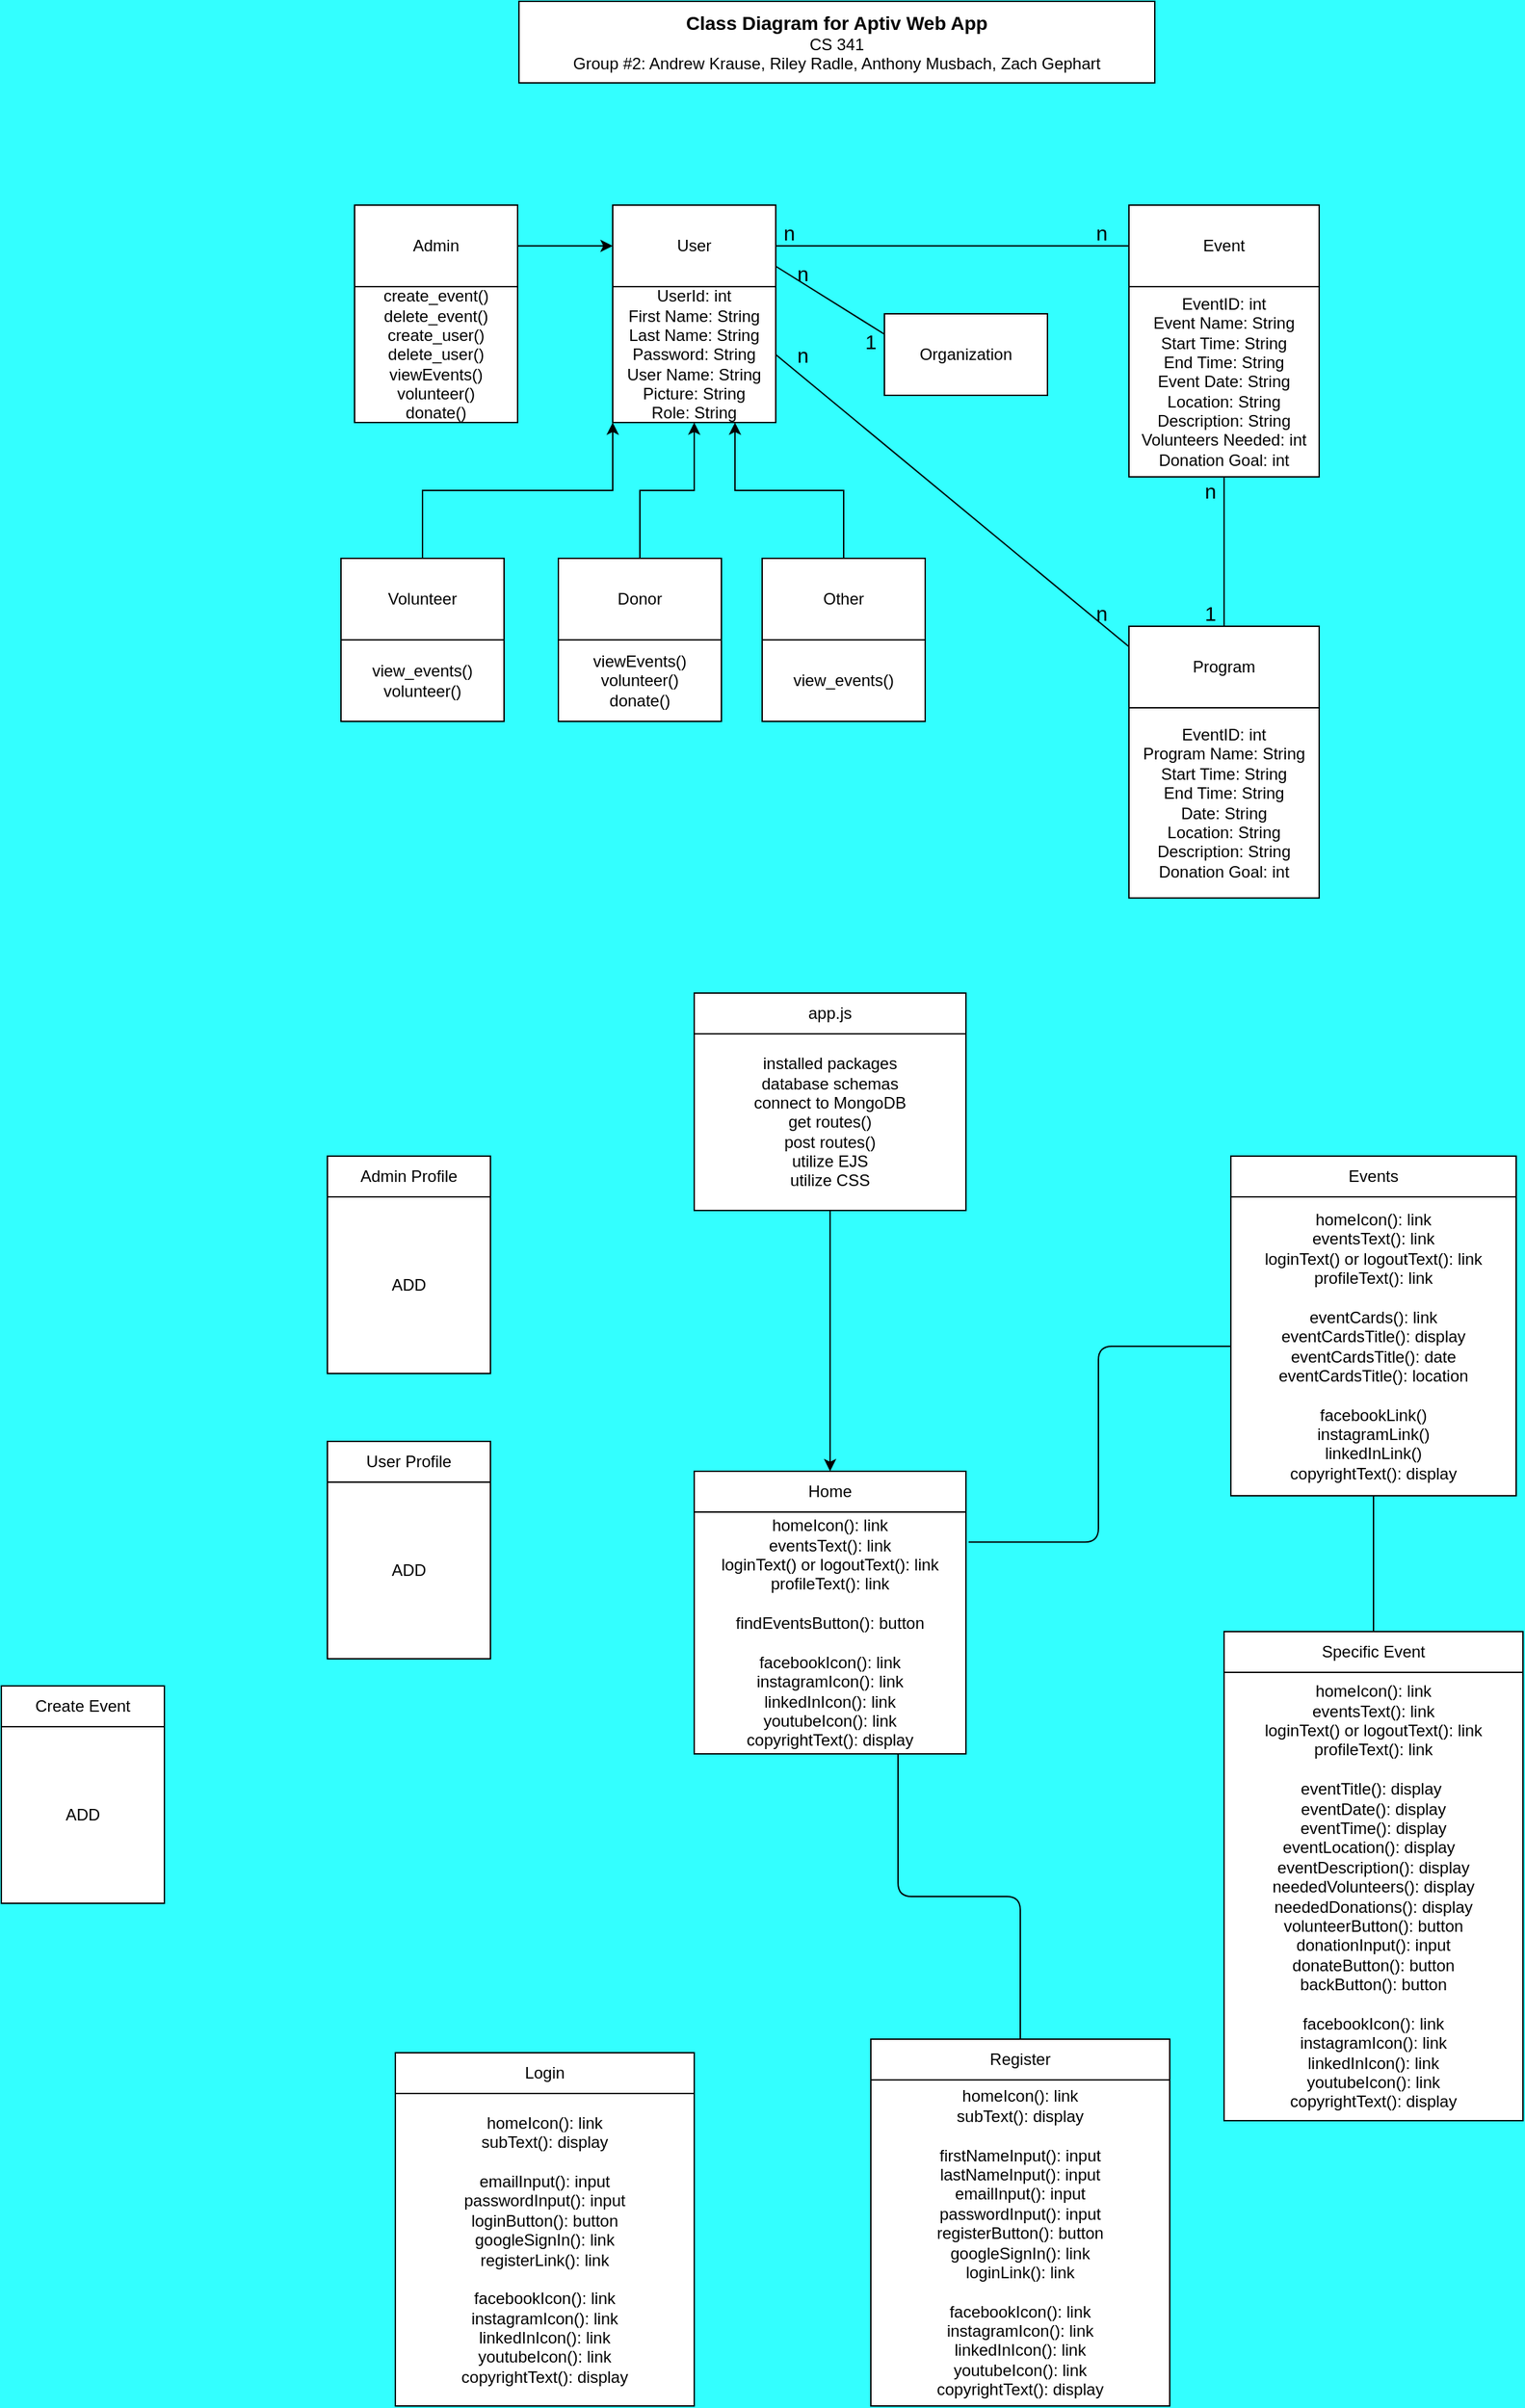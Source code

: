 <mxfile version="15.6.2" type="github">
  <diagram id="sUT08qioEKnFUg04Lj_r" name="Page-1">
    <mxGraphModel dx="2242" dy="1028" grid="1" gridSize="10" guides="1" tooltips="1" connect="1" arrows="1" fold="1" page="1" pageScale="1" pageWidth="850" pageHeight="1100" background="#33FFFF" math="0" shadow="0">
      <root>
        <mxCell id="0" />
        <mxCell id="1" parent="0" />
        <mxCell id="2" value="User" style="rounded=0;whiteSpace=wrap;html=1;" parent="1" vertex="1">
          <mxGeometry x="260" y="180" width="120" height="60" as="geometry" />
        </mxCell>
        <mxCell id="3" value="UserId: int&lt;br&gt;First Name: String&lt;br&gt;Last Name: String&lt;br&gt;Password: String&lt;br&gt;User Name: String&lt;br&gt;Picture: String&lt;br&gt;Role: String" style="rounded=0;whiteSpace=wrap;html=1;" parent="1" vertex="1">
          <mxGeometry x="260" y="240" width="120" height="100" as="geometry" />
        </mxCell>
        <mxCell id="10" style="edgeStyle=orthogonalEdgeStyle;rounded=0;orthogonalLoop=1;jettySize=auto;html=1;exitX=0.5;exitY=0;exitDx=0;exitDy=0;entryX=0;entryY=1;entryDx=0;entryDy=0;" parent="1" source="4" target="3" edge="1">
          <mxGeometry relative="1" as="geometry" />
        </mxCell>
        <mxCell id="4" value="Volunteer" style="rounded=0;whiteSpace=wrap;html=1;" parent="1" vertex="1">
          <mxGeometry x="60" y="440" width="120" height="60" as="geometry" />
        </mxCell>
        <mxCell id="11" style="edgeStyle=orthogonalEdgeStyle;rounded=0;orthogonalLoop=1;jettySize=auto;html=1;exitX=0.5;exitY=0;exitDx=0;exitDy=0;entryX=0.5;entryY=1;entryDx=0;entryDy=0;" parent="1" source="5" target="3" edge="1">
          <mxGeometry relative="1" as="geometry">
            <mxPoint x="190" y="360" as="targetPoint" />
          </mxGeometry>
        </mxCell>
        <mxCell id="5" value="Donor" style="rounded=0;whiteSpace=wrap;html=1;" parent="1" vertex="1">
          <mxGeometry x="220" y="440" width="120" height="60" as="geometry" />
        </mxCell>
        <mxCell id="12" style="edgeStyle=orthogonalEdgeStyle;rounded=0;orthogonalLoop=1;jettySize=auto;html=1;exitX=0.5;exitY=0;exitDx=0;exitDy=0;entryX=0.75;entryY=1;entryDx=0;entryDy=0;" parent="1" source="6" target="3" edge="1">
          <mxGeometry relative="1" as="geometry" />
        </mxCell>
        <mxCell id="6" value="Other" style="rounded=0;whiteSpace=wrap;html=1;" parent="1" vertex="1">
          <mxGeometry x="370" y="440" width="120" height="60" as="geometry" />
        </mxCell>
        <mxCell id="7" value="view_events()" style="rounded=0;whiteSpace=wrap;html=1;" parent="1" vertex="1">
          <mxGeometry x="370" y="500" width="120" height="60" as="geometry" />
        </mxCell>
        <mxCell id="8" value="viewEvents()&lt;br&gt;volunteer()&lt;br&gt;donate()" style="rounded=0;whiteSpace=wrap;html=1;" parent="1" vertex="1">
          <mxGeometry x="220" y="500" width="120" height="60" as="geometry" />
        </mxCell>
        <mxCell id="9" value="view_events()&lt;br&gt;volunteer()" style="rounded=0;whiteSpace=wrap;html=1;" parent="1" vertex="1">
          <mxGeometry x="60" y="500" width="120" height="60" as="geometry" />
        </mxCell>
        <mxCell id="15" style="edgeStyle=orthogonalEdgeStyle;rounded=0;orthogonalLoop=1;jettySize=auto;html=1;exitX=1;exitY=0.5;exitDx=0;exitDy=0;entryX=0;entryY=0.5;entryDx=0;entryDy=0;" parent="1" source="13" target="2" edge="1">
          <mxGeometry relative="1" as="geometry" />
        </mxCell>
        <mxCell id="13" value="Admin" style="rounded=0;whiteSpace=wrap;html=1;" parent="1" vertex="1">
          <mxGeometry x="70" y="180" width="120" height="60" as="geometry" />
        </mxCell>
        <mxCell id="14" value="create_event()&lt;br&gt;delete_event()&lt;br&gt;create_user()&lt;br&gt;delete_user()&lt;br&gt;viewEvents()&lt;br&gt;volunteer()&lt;br&gt;donate()" style="rounded=0;whiteSpace=wrap;html=1;" parent="1" vertex="1">
          <mxGeometry x="70" y="240" width="120" height="100" as="geometry" />
        </mxCell>
        <mxCell id="16" value="Event" style="rounded=0;whiteSpace=wrap;html=1;" parent="1" vertex="1">
          <mxGeometry x="640" y="180" width="140" height="60" as="geometry" />
        </mxCell>
        <mxCell id="17" value="Program" style="rounded=0;whiteSpace=wrap;html=1;" parent="1" vertex="1">
          <mxGeometry x="640" y="490" width="140" height="60" as="geometry" />
        </mxCell>
        <mxCell id="18" value="Organization" style="rounded=0;whiteSpace=wrap;html=1;" parent="1" vertex="1">
          <mxGeometry x="460" y="260" width="120" height="60" as="geometry" />
        </mxCell>
        <mxCell id="19" value="EventID: int&lt;br&gt;Event Name: String&lt;br&gt;Start Time: String&lt;br&gt;End Time: String&lt;br&gt;Event Date: String&lt;br&gt;Location: String&lt;br&gt;Description: String&lt;br&gt;Volunteers Needed: int&lt;br&gt;Donation Goal: int" style="rounded=0;whiteSpace=wrap;html=1;" parent="1" vertex="1">
          <mxGeometry x="640" y="240" width="140" height="140" as="geometry" />
        </mxCell>
        <mxCell id="20" value="" style="endArrow=none;html=1;exitX=1;exitY=0.5;exitDx=0;exitDy=0;entryX=0;entryY=0.5;entryDx=0;entryDy=0;" parent="1" source="2" target="16" edge="1">
          <mxGeometry width="50" height="50" relative="1" as="geometry">
            <mxPoint x="400" y="235" as="sourcePoint" />
            <mxPoint x="450" y="185" as="targetPoint" />
          </mxGeometry>
        </mxCell>
        <mxCell id="21" value="EventID: int&lt;br&gt;Program Name: String&lt;br&gt;Start Time: String&lt;br&gt;End Time: String&lt;br&gt;Date: String&lt;br&gt;Location: String&lt;br&gt;Description: String&lt;br&gt;Donation Goal: int" style="rounded=0;whiteSpace=wrap;html=1;" parent="1" vertex="1">
          <mxGeometry x="640" y="550" width="140" height="140" as="geometry" />
        </mxCell>
        <mxCell id="22" value="" style="endArrow=none;html=1;entryX=0;entryY=0.25;entryDx=0;entryDy=0;exitX=1;exitY=0.5;exitDx=0;exitDy=0;" parent="1" source="3" target="17" edge="1">
          <mxGeometry width="50" height="50" relative="1" as="geometry">
            <mxPoint x="450" y="380" as="sourcePoint" />
            <mxPoint x="500" y="330" as="targetPoint" />
          </mxGeometry>
        </mxCell>
        <mxCell id="23" value="" style="endArrow=none;html=1;entryX=0.5;entryY=1;entryDx=0;entryDy=0;exitX=0.5;exitY=0;exitDx=0;exitDy=0;" parent="1" source="17" target="19" edge="1">
          <mxGeometry width="50" height="50" relative="1" as="geometry">
            <mxPoint x="450" y="380" as="sourcePoint" />
            <mxPoint x="500" y="330" as="targetPoint" />
          </mxGeometry>
        </mxCell>
        <mxCell id="24" value="&lt;font style=&quot;font-size: 15px&quot;&gt;n&lt;/font&gt;" style="text;html=1;strokeColor=none;fillColor=none;align=center;verticalAlign=middle;whiteSpace=wrap;rounded=0;" parent="1" vertex="1">
          <mxGeometry x="600" y="470" width="40" height="20" as="geometry" />
        </mxCell>
        <mxCell id="25" value="&lt;span style=&quot;font-size: 15px&quot;&gt;1&lt;/span&gt;" style="text;html=1;strokeColor=none;fillColor=none;align=center;verticalAlign=middle;whiteSpace=wrap;rounded=0;" parent="1" vertex="1">
          <mxGeometry x="680" y="470" width="40" height="20" as="geometry" />
        </mxCell>
        <mxCell id="28" value="&lt;font style=&quot;font-size: 15px&quot;&gt;n&lt;/font&gt;" style="text;html=1;strokeColor=none;fillColor=none;align=center;verticalAlign=middle;whiteSpace=wrap;rounded=0;" parent="1" vertex="1">
          <mxGeometry x="680" y="380" width="40" height="20" as="geometry" />
        </mxCell>
        <mxCell id="29" value="&lt;font style=&quot;font-size: 15px&quot;&gt;n&lt;/font&gt;" style="text;html=1;strokeColor=none;fillColor=none;align=center;verticalAlign=middle;whiteSpace=wrap;rounded=0;" parent="1" vertex="1">
          <mxGeometry x="600" y="190" width="40" height="20" as="geometry" />
        </mxCell>
        <mxCell id="30" value="&lt;font style=&quot;font-size: 15px&quot;&gt;n&lt;/font&gt;" style="text;html=1;strokeColor=none;fillColor=none;align=center;verticalAlign=middle;whiteSpace=wrap;rounded=0;" parent="1" vertex="1">
          <mxGeometry x="380" y="280" width="40" height="20" as="geometry" />
        </mxCell>
        <mxCell id="31" value="&lt;font style=&quot;font-size: 15px&quot;&gt;n&lt;/font&gt;" style="text;html=1;strokeColor=none;fillColor=none;align=center;verticalAlign=middle;whiteSpace=wrap;rounded=0;" parent="1" vertex="1">
          <mxGeometry x="370" y="190" width="40" height="20" as="geometry" />
        </mxCell>
        <mxCell id="34" value="" style="endArrow=none;html=1;exitX=1;exitY=0.75;exitDx=0;exitDy=0;entryX=0;entryY=0.25;entryDx=0;entryDy=0;" parent="1" source="2" target="18" edge="1">
          <mxGeometry width="50" height="50" relative="1" as="geometry">
            <mxPoint x="390" y="260" as="sourcePoint" />
            <mxPoint x="440" y="210" as="targetPoint" />
          </mxGeometry>
        </mxCell>
        <mxCell id="35" value="&lt;font style=&quot;font-size: 15px&quot;&gt;n&lt;/font&gt;" style="text;html=1;strokeColor=none;fillColor=none;align=center;verticalAlign=middle;whiteSpace=wrap;rounded=0;" parent="1" vertex="1">
          <mxGeometry x="380" y="220" width="40" height="20" as="geometry" />
        </mxCell>
        <mxCell id="36" value="&lt;span style=&quot;font-size: 15px&quot;&gt;1&lt;/span&gt;" style="text;html=1;strokeColor=none;fillColor=none;align=center;verticalAlign=middle;whiteSpace=wrap;rounded=0;" parent="1" vertex="1">
          <mxGeometry x="430" y="270" width="40" height="20" as="geometry" />
        </mxCell>
        <mxCell id="qMAaSZyBrxotYyfBj_Sa-47" style="edgeStyle=orthogonalEdgeStyle;rounded=0;orthogonalLoop=1;jettySize=auto;html=1;" edge="1" parent="1" source="qMAaSZyBrxotYyfBj_Sa-42" target="qMAaSZyBrxotYyfBj_Sa-43">
          <mxGeometry relative="1" as="geometry" />
        </mxCell>
        <mxCell id="qMAaSZyBrxotYyfBj_Sa-42" value="Home" style="rounded=0;whiteSpace=wrap;html=1;" vertex="1" parent="1">
          <mxGeometry x="320" y="1112" width="200" height="30" as="geometry" />
        </mxCell>
        <mxCell id="qMAaSZyBrxotYyfBj_Sa-43" value="homeIcon(): link&lt;br&gt;eventsText(): link&lt;br&gt;loginText() or logoutText(): link&lt;br&gt;profileText(): link&lt;br&gt;&lt;br&gt;findEventsButton(): button&lt;br&gt;&lt;br&gt;facebookIcon(): link&lt;br&gt;instagramIcon(): link&lt;br&gt;linkedInIcon(): link&lt;br&gt;youtubeIcon(): link&lt;br&gt;copyrightText(): display" style="rounded=0;whiteSpace=wrap;html=1;" vertex="1" parent="1">
          <mxGeometry x="320" y="1142" width="200" height="178" as="geometry" />
        </mxCell>
        <mxCell id="qMAaSZyBrxotYyfBj_Sa-45" value="Events" style="rounded=0;whiteSpace=wrap;html=1;" vertex="1" parent="1">
          <mxGeometry x="715" y="880" width="210" height="30" as="geometry" />
        </mxCell>
        <mxCell id="qMAaSZyBrxotYyfBj_Sa-46" value="homeIcon(): link&lt;br&gt;eventsText(): link&lt;br&gt;loginText() or logoutText(): link&lt;br&gt;profileText(): link&lt;br&gt;&lt;br&gt;eventCards(): link&lt;br&gt;eventCardsTitle(): display&lt;br&gt;eventCardsTitle(): date&lt;br&gt;eventCardsTitle(): location&lt;br&gt;&lt;br&gt;facebookLink()&lt;br&gt;instagramLink()&lt;br&gt;linkedInLink()&lt;br&gt;copyrightText(): display" style="rounded=0;whiteSpace=wrap;html=1;" vertex="1" parent="1">
          <mxGeometry x="715" y="910" width="210" height="220" as="geometry" />
        </mxCell>
        <mxCell id="qMAaSZyBrxotYyfBj_Sa-50" value="&lt;font style=&quot;font-size: 14px&quot;&gt;&lt;b&gt;Class Diagram for Aptiv Web App&lt;/b&gt;&lt;/font&gt;&lt;br&gt;CS 341&lt;br&gt;Group #2: Andrew Krause, Riley Radle, Anthony Musbach, Zach Gephart" style="rounded=0;whiteSpace=wrap;html=1;" vertex="1" parent="1">
          <mxGeometry x="191" y="30" width="468" height="60" as="geometry" />
        </mxCell>
        <mxCell id="qMAaSZyBrxotYyfBj_Sa-52" value="Admin Profile" style="rounded=0;whiteSpace=wrap;html=1;" vertex="1" parent="1">
          <mxGeometry x="50" y="880" width="120" height="30" as="geometry" />
        </mxCell>
        <mxCell id="qMAaSZyBrxotYyfBj_Sa-53" value="ADD" style="rounded=0;whiteSpace=wrap;html=1;" vertex="1" parent="1">
          <mxGeometry x="50" y="910" width="120" height="130" as="geometry" />
        </mxCell>
        <mxCell id="qMAaSZyBrxotYyfBj_Sa-54" value="User Profile" style="rounded=0;whiteSpace=wrap;html=1;" vertex="1" parent="1">
          <mxGeometry x="50" y="1090" width="120" height="30" as="geometry" />
        </mxCell>
        <mxCell id="qMAaSZyBrxotYyfBj_Sa-55" value="ADD" style="rounded=0;whiteSpace=wrap;html=1;" vertex="1" parent="1">
          <mxGeometry x="50" y="1120" width="120" height="130" as="geometry" />
        </mxCell>
        <mxCell id="qMAaSZyBrxotYyfBj_Sa-56" value="Specific Event" style="rounded=0;whiteSpace=wrap;html=1;fontStyle=0" vertex="1" parent="1">
          <mxGeometry x="710" y="1230" width="220" height="30" as="geometry" />
        </mxCell>
        <mxCell id="qMAaSZyBrxotYyfBj_Sa-57" value="homeIcon(): link&lt;br&gt;eventsText(): link&lt;br&gt;loginText() or logoutText(): link&lt;br&gt;profileText(): link&lt;br&gt;&lt;br&gt;eventTitle(): display&amp;nbsp;&lt;br&gt;eventDate(): display&lt;br&gt;eventTime(): display&lt;br&gt;eventLocation(): display&amp;nbsp;&amp;nbsp;&lt;br&gt;eventDescription(): display&lt;br&gt;neededVolunteers(): display&lt;br&gt;neededDonations(): display&lt;br&gt;volunteerButton(): button&lt;br&gt;donationInput(): input&lt;br&gt;donateButton(): button&lt;br&gt;backButton(): button&lt;br&gt;&lt;br&gt;facebookIcon(): link&lt;br&gt;instagramIcon(): link&lt;br&gt;linkedInIcon(): link&lt;br&gt;youtubeIcon(): link&lt;br&gt;copyrightText(): display" style="rounded=0;whiteSpace=wrap;html=1;fontStyle=0" vertex="1" parent="1">
          <mxGeometry x="710" y="1260" width="220" height="330" as="geometry" />
        </mxCell>
        <mxCell id="qMAaSZyBrxotYyfBj_Sa-64" style="edgeStyle=orthogonalEdgeStyle;rounded=0;orthogonalLoop=1;jettySize=auto;html=1;exitX=1;exitY=0.75;exitDx=0;exitDy=0;entryX=0.917;entryY=-0.053;entryDx=0;entryDy=0;entryPerimeter=0;" edge="1" parent="1" source="qMAaSZyBrxotYyfBj_Sa-62" target="qMAaSZyBrxotYyfBj_Sa-63">
          <mxGeometry relative="1" as="geometry" />
        </mxCell>
        <mxCell id="qMAaSZyBrxotYyfBj_Sa-62" value="Create Event" style="rounded=0;whiteSpace=wrap;html=1;" vertex="1" parent="1">
          <mxGeometry x="-190" y="1270" width="120" height="30" as="geometry" />
        </mxCell>
        <mxCell id="qMAaSZyBrxotYyfBj_Sa-63" value="ADD" style="rounded=0;whiteSpace=wrap;html=1;" vertex="1" parent="1">
          <mxGeometry x="-190" y="1300" width="120" height="130" as="geometry" />
        </mxCell>
        <mxCell id="qMAaSZyBrxotYyfBj_Sa-70" value="" style="endArrow=none;html=1;rounded=1;entryX=0.5;entryY=1;entryDx=0;entryDy=0;exitX=0.5;exitY=0;exitDx=0;exitDy=0;" edge="1" parent="1" source="qMAaSZyBrxotYyfBj_Sa-56" target="qMAaSZyBrxotYyfBj_Sa-46">
          <mxGeometry width="50" height="50" relative="1" as="geometry">
            <mxPoint x="820" y="1200" as="sourcePoint" />
            <mxPoint x="790" y="1170" as="targetPoint" />
          </mxGeometry>
        </mxCell>
        <mxCell id="qMAaSZyBrxotYyfBj_Sa-72" value="app.js" style="rounded=0;whiteSpace=wrap;html=1;" vertex="1" parent="1">
          <mxGeometry x="320" y="760" width="200" height="30" as="geometry" />
        </mxCell>
        <mxCell id="qMAaSZyBrxotYyfBj_Sa-73" value="installed packages&lt;br&gt;database schemas&lt;br&gt;connect to MongoDB&lt;br&gt;get routes()&lt;br&gt;post routes()&lt;br&gt;utilize EJS&lt;br&gt;utilize CSS" style="rounded=0;whiteSpace=wrap;html=1;" vertex="1" parent="1">
          <mxGeometry x="320" y="790" width="200" height="130" as="geometry" />
        </mxCell>
        <mxCell id="qMAaSZyBrxotYyfBj_Sa-74" value="" style="endArrow=classic;html=1;rounded=1;exitX=0.5;exitY=1;exitDx=0;exitDy=0;" edge="1" parent="1" source="qMAaSZyBrxotYyfBj_Sa-73" target="qMAaSZyBrxotYyfBj_Sa-42">
          <mxGeometry width="50" height="50" relative="1" as="geometry">
            <mxPoint x="380" y="930" as="sourcePoint" />
            <mxPoint x="419" y="1110" as="targetPoint" />
          </mxGeometry>
        </mxCell>
        <mxCell id="qMAaSZyBrxotYyfBj_Sa-75" value="Login" style="rounded=0;whiteSpace=wrap;html=1;" vertex="1" parent="1">
          <mxGeometry x="100" y="1540" width="220" height="30" as="geometry" />
        </mxCell>
        <mxCell id="qMAaSZyBrxotYyfBj_Sa-76" value="homeIcon(): link&lt;br&gt;subText(): display&lt;br&gt;&lt;br&gt;emailInput(): input&lt;br&gt;passwordInput(): input&lt;br&gt;loginButton(): button&lt;br&gt;googleSignIn(): link&lt;br&gt;registerLink(): link&lt;br&gt;&lt;br&gt;facebookIcon(): link&lt;br&gt;instagramIcon(): link&lt;br&gt;linkedInIcon(): link&lt;br&gt;youtubeIcon(): link&lt;br&gt;copyrightText(): display" style="rounded=0;whiteSpace=wrap;html=1;" vertex="1" parent="1">
          <mxGeometry x="100" y="1570" width="220" height="230" as="geometry" />
        </mxCell>
        <mxCell id="qMAaSZyBrxotYyfBj_Sa-77" value="Register" style="rounded=0;whiteSpace=wrap;html=1;" vertex="1" parent="1">
          <mxGeometry x="450" y="1530" width="220" height="30" as="geometry" />
        </mxCell>
        <mxCell id="qMAaSZyBrxotYyfBj_Sa-78" value="homeIcon(): link&lt;br&gt;subText(): display&lt;br&gt;&lt;br&gt;firstNameInput(): input&lt;br&gt;lastNameInput(): input&lt;br&gt;emailInput(): input&lt;br&gt;passwordInput(): input&lt;br&gt;registerButton(): button&lt;br&gt;googleSignIn(): link&lt;br&gt;loginLink(): link&lt;br&gt;&lt;br&gt;facebookIcon(): link&lt;br&gt;instagramIcon(): link&lt;br&gt;linkedInIcon(): link&lt;br&gt;youtubeIcon(): link&lt;br&gt;copyrightText(): display" style="rounded=0;whiteSpace=wrap;html=1;" vertex="1" parent="1">
          <mxGeometry x="450" y="1560" width="220" height="240" as="geometry" />
        </mxCell>
        <mxCell id="qMAaSZyBrxotYyfBj_Sa-79" value="" style="endArrow=none;html=1;rounded=1;entryX=0;entryY=0.5;entryDx=0;entryDy=0;edgeStyle=orthogonalEdgeStyle;exitX=1.01;exitY=0.124;exitDx=0;exitDy=0;exitPerimeter=0;" edge="1" parent="1" source="qMAaSZyBrxotYyfBj_Sa-43" target="qMAaSZyBrxotYyfBj_Sa-46">
          <mxGeometry width="50" height="50" relative="1" as="geometry">
            <mxPoint x="530" y="1020" as="sourcePoint" />
            <mxPoint x="640" y="990" as="targetPoint" />
          </mxGeometry>
        </mxCell>
        <mxCell id="qMAaSZyBrxotYyfBj_Sa-80" value="" style="endArrow=none;html=1;rounded=1;entryX=0.5;entryY=0;entryDx=0;entryDy=0;edgeStyle=orthogonalEdgeStyle;exitX=0.75;exitY=1;exitDx=0;exitDy=0;" edge="1" parent="1" source="qMAaSZyBrxotYyfBj_Sa-43" target="qMAaSZyBrxotYyfBj_Sa-77">
          <mxGeometry width="50" height="50" relative="1" as="geometry">
            <mxPoint x="160" y="1589.872" as="sourcePoint" />
            <mxPoint x="353" y="1435.8" as="targetPoint" />
          </mxGeometry>
        </mxCell>
      </root>
    </mxGraphModel>
  </diagram>
</mxfile>
